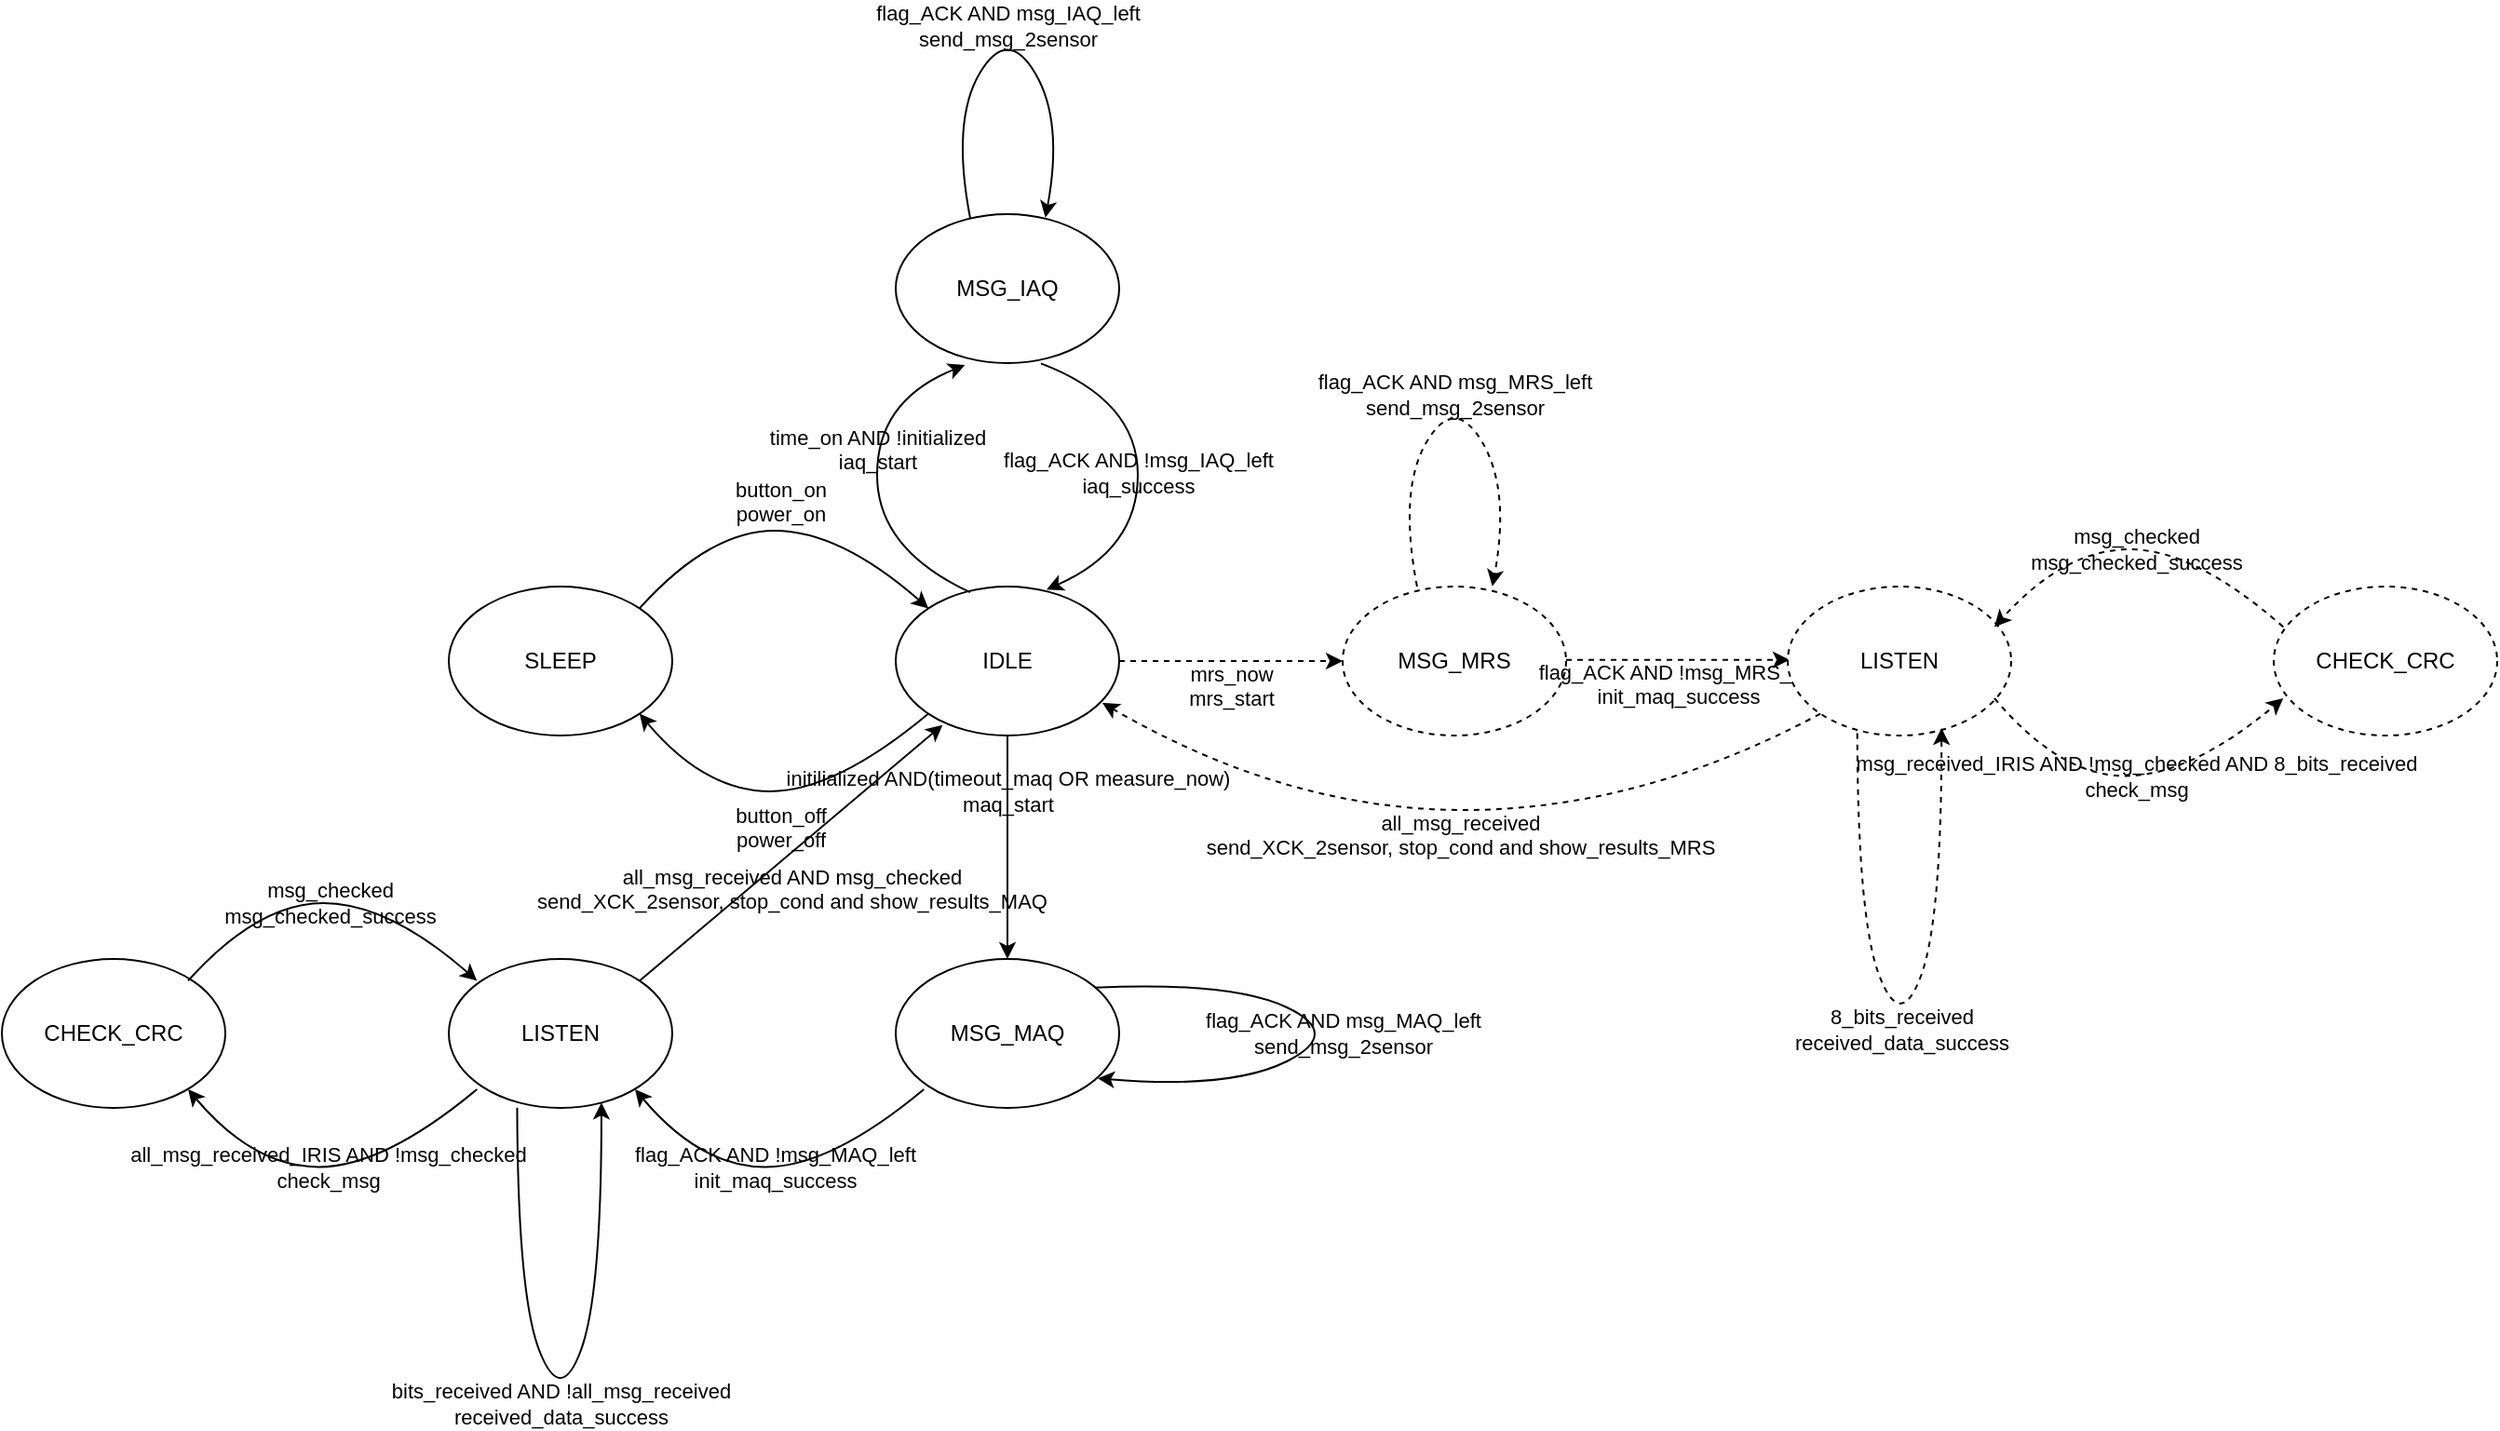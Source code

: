 <mxfile version="13.0.9" type="google"><diagram id="xmG_391eicdIHBzz3NUD" name="Page-1"><mxGraphModel dx="1944" dy="1054" grid="1" gridSize="10" guides="1" tooltips="1" connect="1" arrows="1" fold="1" page="1" pageScale="1" pageWidth="827" pageHeight="1169" math="0" shadow="0"><root><mxCell id="0"/><mxCell id="1" parent="0"/><mxCell id="2yx_JrIx052W6-UXu50i-2" value="SLEEP" style="ellipse;whiteSpace=wrap;html=1;" parent="1" vertex="1"><mxGeometry x="80" y="320" width="120" height="80" as="geometry"/></mxCell><mxCell id="2yx_JrIx052W6-UXu50i-3" value="IDLE" style="ellipse;whiteSpace=wrap;html=1;" parent="1" vertex="1"><mxGeometry x="320" y="320" width="120" height="80" as="geometry"/></mxCell><mxCell id="2yx_JrIx052W6-UXu50i-6" value="button_on&lt;br&gt;power_on" style="curved=1;endArrow=classic;html=1;exitX=1;exitY=0;exitDx=0;exitDy=0;entryX=0;entryY=0;entryDx=0;entryDy=0;verticalAlign=bottom;labelBackgroundColor=none;" parent="1" source="2yx_JrIx052W6-UXu50i-2" target="2yx_JrIx052W6-UXu50i-3" edge="1"><mxGeometry width="50" height="50" relative="1" as="geometry"><mxPoint x="210" y="290" as="sourcePoint"/><mxPoint x="260" y="240" as="targetPoint"/><Array as="points"><mxPoint x="220" y="290"/><mxPoint x="290" y="290"/></Array></mxGeometry></mxCell><mxCell id="2yx_JrIx052W6-UXu50i-7" value="button_off&lt;br&gt;power_off" style="curved=1;endArrow=classic;html=1;exitX=0;exitY=1;exitDx=0;exitDy=0;entryX=1;entryY=1;entryDx=0;entryDy=0;verticalAlign=top;labelBackgroundColor=none;" parent="1" source="2yx_JrIx052W6-UXu50i-3" target="2yx_JrIx052W6-UXu50i-2" edge="1"><mxGeometry width="50" height="50" relative="1" as="geometry"><mxPoint x="335.144" y="471.716" as="sourcePoint"/><mxPoint x="179.996" y="471.716" as="targetPoint"/><Array as="points"><mxPoint x="287.57" y="430"/><mxPoint x="217.57" y="430"/></Array></mxGeometry></mxCell><mxCell id="2yx_JrIx052W6-UXu50i-8" value="MSG_IAQ" style="ellipse;whiteSpace=wrap;html=1;" parent="1" vertex="1"><mxGeometry x="320" y="120" width="120" height="80" as="geometry"/></mxCell><mxCell id="2yx_JrIx052W6-UXu50i-10" value="time_on AND !initialized&lt;br&gt;iaq_start" style="curved=1;endArrow=classic;html=1;exitX=0.333;exitY=0.038;exitDx=0;exitDy=0;exitPerimeter=0;entryX=0.31;entryY=1.013;entryDx=0;entryDy=0;entryPerimeter=0;verticalAlign=bottom;labelBackgroundColor=none;" parent="1" source="2yx_JrIx052W6-UXu50i-3" target="2yx_JrIx052W6-UXu50i-8" edge="1"><mxGeometry width="50" height="50" relative="1" as="geometry"><mxPoint x="310" y="210" as="sourcePoint"/><mxPoint x="360" y="160" as="targetPoint"/><Array as="points"><mxPoint x="310" y="300"/><mxPoint x="310" y="220"/></Array></mxGeometry></mxCell><mxCell id="2yx_JrIx052W6-UXu50i-11" value="flag_ACK AND !msg_IAQ_left&lt;br&gt;iaq_success" style="curved=1;endArrow=classic;html=1;exitX=0.65;exitY=1.002;exitDx=0;exitDy=0;exitPerimeter=0;entryX=0.675;entryY=0.02;entryDx=0;entryDy=0;entryPerimeter=0;labelBackgroundColor=none;" parent="1" source="2yx_JrIx052W6-UXu50i-8" target="2yx_JrIx052W6-UXu50i-3" edge="1"><mxGeometry width="50" height="50" relative="1" as="geometry"><mxPoint x="401.02" y="200.0" as="sourcePoint"/><mxPoint x="404.98" y="324.0" as="targetPoint"/><Array as="points"><mxPoint x="450" y="220"/><mxPoint x="450" y="300"/></Array></mxGeometry></mxCell><mxCell id="2yx_JrIx052W6-UXu50i-12" value="flag_ACK AND msg_IAQ_left&lt;br&gt;send_msg_2sensor" style="curved=1;endArrow=classic;html=1;exitX=0.333;exitY=0.038;exitDx=0;exitDy=0;exitPerimeter=0;entryX=0.67;entryY=0.024;entryDx=0;entryDy=0;entryPerimeter=0;labelBackgroundColor=none;" parent="1" target="2yx_JrIx052W6-UXu50i-8" edge="1"><mxGeometry width="50" height="50" relative="1" as="geometry"><mxPoint x="359.96" y="122.0" as="sourcePoint"/><mxPoint x="357.2" y="-2.842e-14" as="targetPoint"/><Array as="points"><mxPoint x="350" y="70"/><mxPoint x="380" y="19"/><mxPoint x="410" y="70"/></Array></mxGeometry></mxCell><mxCell id="2yx_JrIx052W6-UXu50i-14" value="MSG_MAQ" style="ellipse;whiteSpace=wrap;html=1;" parent="1" vertex="1"><mxGeometry x="320" y="520" width="120" height="80" as="geometry"/></mxCell><mxCell id="2yx_JrIx052W6-UXu50i-18" value="flag_ACK AND msg_MAQ_left&lt;br&gt;send_msg_2sensor" style="curved=1;endArrow=classic;html=1;exitX=0.894;exitY=0.192;exitDx=0;exitDy=0;labelBackgroundColor=none;entryX=0.904;entryY=0.801;entryDx=0;entryDy=0;entryPerimeter=0;exitPerimeter=0;" parent="1" source="2yx_JrIx052W6-UXu50i-14" target="2yx_JrIx052W6-UXu50i-14" edge="1"><mxGeometry width="50" height="50" relative="1" as="geometry"><mxPoint x="419.996" y="531.716" as="sourcePoint"/><mxPoint x="458" y="590" as="targetPoint"/><Array as="points"><mxPoint x="500" y="532"/><mxPoint x="560" y="560"/><mxPoint x="500" y="590"/></Array></mxGeometry></mxCell><mxCell id="2yx_JrIx052W6-UXu50i-29" value="LISTEN" style="ellipse;whiteSpace=wrap;html=1;" parent="1" vertex="1"><mxGeometry x="80" y="520" width="120" height="80" as="geometry"/></mxCell><mxCell id="2yx_JrIx052W6-UXu50i-30" value="CHECK_CRC" style="ellipse;whiteSpace=wrap;html=1;" parent="1" vertex="1"><mxGeometry x="-160" y="520" width="120" height="80" as="geometry"/></mxCell><mxCell id="2yx_JrIx052W6-UXu50i-33" value="all_msg_received_IRIS AND !msg_checked&lt;br&gt;check_msg" style="curved=1;endArrow=classic;html=1;exitX=0;exitY=1;exitDx=0;exitDy=0;entryX=1;entryY=1;entryDx=0;entryDy=0;labelBackgroundColor=none;" parent="1" edge="1"><mxGeometry width="50" height="50" relative="1" as="geometry"><mxPoint x="95.144" y="590.004" as="sourcePoint"/><mxPoint x="-60.004" y="590.004" as="targetPoint"/><Array as="points"><mxPoint x="45.14" y="631.72"/><mxPoint x="-24.86" y="631.72"/></Array></mxGeometry></mxCell><mxCell id="2yx_JrIx052W6-UXu50i-34" value="msg_checked&lt;br&gt;msg_checked_success" style="curved=1;endArrow=classic;html=1;exitX=1;exitY=0;exitDx=0;exitDy=0;entryX=0;entryY=0;entryDx=0;entryDy=0;labelBackgroundColor=none;" parent="1" edge="1"><mxGeometry width="50" height="50" relative="1" as="geometry"><mxPoint x="-60.004" y="531.716" as="sourcePoint"/><mxPoint x="95.144" y="531.716" as="targetPoint"/><Array as="points"><mxPoint x="-22.43" y="490"/><mxPoint x="47.57" y="490"/></Array></mxGeometry></mxCell><mxCell id="2yx_JrIx052W6-UXu50i-36" value="all_msg_received AND msg_checked&lt;br&gt;send_XCK_2sensor, stop_cond and show_results_MAQ" style="endArrow=classic;html=1;entryX=0.21;entryY=0.929;entryDx=0;entryDy=0;entryPerimeter=0;exitX=1;exitY=0;exitDx=0;exitDy=0;verticalAlign=top;labelBackgroundColor=none;" parent="1" source="2yx_JrIx052W6-UXu50i-29" target="2yx_JrIx052W6-UXu50i-3" edge="1"><mxGeometry width="50" height="50" relative="1" as="geometry"><mxPoint x="100" y="570" as="sourcePoint"/><mxPoint x="150" y="520" as="targetPoint"/></mxGeometry></mxCell><mxCell id="2yx_JrIx052W6-UXu50i-37" value="MSG_MRS" style="ellipse;whiteSpace=wrap;html=1;dashed=1;" parent="1" vertex="1"><mxGeometry x="560" y="320" width="120" height="80" as="geometry"/></mxCell><mxCell id="2yx_JrIx052W6-UXu50i-40" value="initilialized AND(timeout_maq OR measure_now)&lt;br&gt;maq_start" style="endArrow=classic;html=1;exitX=0.5;exitY=1;exitDx=0;exitDy=0;entryX=0.5;entryY=0;entryDx=0;entryDy=0;labelBackgroundColor=none;" parent="1" source="2yx_JrIx052W6-UXu50i-3" target="2yx_JrIx052W6-UXu50i-14" edge="1"><mxGeometry x="-0.5" width="50" height="50" relative="1" as="geometry"><mxPoint x="440" y="520" as="sourcePoint"/><mxPoint x="490" y="470" as="targetPoint"/><mxPoint as="offset"/></mxGeometry></mxCell><mxCell id="2yx_JrIx052W6-UXu50i-41" value="&lt;br&gt;&lt;br&gt;&lt;span style=&quot;font-family: &amp;quot;helvetica&amp;quot; ; font-size: 11px ; font-style: normal ; font-weight: 400 ; letter-spacing: normal ; text-align: center ; text-indent: 0px ; text-transform: none ; word-spacing: 0px ; float: none ; display: inline&quot;&gt;mrs_now&lt;/span&gt;&lt;br style=&quot;font-family: &amp;quot;helvetica&amp;quot; ; font-size: 11px ; font-style: normal ; font-weight: 400 ; letter-spacing: normal ; text-align: center ; text-indent: 0px ; text-transform: none ; word-spacing: 0px&quot;&gt;&lt;span style=&quot;font-family: &amp;quot;helvetica&amp;quot; ; font-size: 11px ; font-style: normal ; font-weight: 400 ; letter-spacing: normal ; text-align: center ; text-indent: 0px ; text-transform: none ; word-spacing: 0px ; float: none ; display: inline&quot;&gt;mrs_start&lt;/span&gt;&lt;br&gt;" style="endArrow=classic;html=1;exitX=1;exitY=0.5;exitDx=0;exitDy=0;entryX=0;entryY=0.5;entryDx=0;entryDy=0;labelBackgroundColor=none;dashed=1;" parent="1" source="2yx_JrIx052W6-UXu50i-3" target="2yx_JrIx052W6-UXu50i-37" edge="1"><mxGeometry width="50" height="50" relative="1" as="geometry"><mxPoint x="440" y="520" as="sourcePoint"/><mxPoint x="490" y="470" as="targetPoint"/></mxGeometry></mxCell><mxCell id="2yx_JrIx052W6-UXu50i-47" value="&lt;br&gt;&lt;br&gt;&lt;span style=&quot;font-family: &amp;#34;helvetica&amp;#34; ; font-size: 11px ; font-style: normal ; font-weight: 400 ; letter-spacing: normal ; text-align: center ; text-indent: 0px ; text-transform: none ; word-spacing: 0px ; float: none ; display: inline&quot;&gt;flag_ACK AND !msg_MRS_left&lt;/span&gt;&lt;br style=&quot;font-family: &amp;#34;helvetica&amp;#34; ; font-size: 11px ; font-style: normal ; font-weight: 400 ; letter-spacing: normal ; text-align: center ; text-indent: 0px ; text-transform: none ; word-spacing: 0px&quot;&gt;&lt;span style=&quot;font-family: &amp;#34;helvetica&amp;#34; ; font-size: 11px ; font-style: normal ; font-weight: 400 ; letter-spacing: normal ; text-align: center ; text-indent: 0px ; text-transform: none ; word-spacing: 0px ; float: none ; display: inline&quot;&gt;init_maq_success&lt;/span&gt;" style="endArrow=classic;html=1;exitX=1;exitY=0.5;exitDx=0;exitDy=0;entryX=0;entryY=0.5;entryDx=0;entryDy=0;labelBackgroundColor=none;dashed=1;" parent="1" edge="1"><mxGeometry width="50" height="50" relative="1" as="geometry"><mxPoint x="680.0" y="359.41" as="sourcePoint"/><mxPoint x="800.0" y="359.41" as="targetPoint"/></mxGeometry></mxCell><mxCell id="2yx_JrIx052W6-UXu50i-53" value="LISTEN" style="ellipse;whiteSpace=wrap;html=1;dashed=1;" parent="1" vertex="1"><mxGeometry x="799" y="320" width="120" height="80" as="geometry"/></mxCell><mxCell id="y63Z1V604zQ70VEAd2-p-1" value="&lt;span style=&quot;font-family: &amp;#34;helvetica&amp;#34;&quot;&gt;flag_ACK AND msg_MRS_left&lt;/span&gt;&lt;br style=&quot;font-family: &amp;#34;helvetica&amp;#34;&quot;&gt;&lt;span style=&quot;font-family: &amp;#34;helvetica&amp;#34;&quot;&gt;send_msg_2sensor&lt;/span&gt;" style="curved=1;endArrow=classic;html=1;exitX=0.333;exitY=0.038;exitDx=0;exitDy=0;exitPerimeter=0;entryX=0.67;entryY=0.024;entryDx=0;entryDy=0;entryPerimeter=0;labelBackgroundColor=none;dashed=1;" parent="1" edge="1"><mxGeometry width="50" height="50" relative="1" as="geometry"><mxPoint x="599.96" y="320" as="sourcePoint"/><mxPoint x="640.4" y="319.92" as="targetPoint"/><Array as="points"><mxPoint x="590" y="268"/><mxPoint x="620" y="217"/><mxPoint x="650" y="268"/></Array></mxGeometry></mxCell><mxCell id="y63Z1V604zQ70VEAd2-p-7" value="flag_ACK AND !msg_MAQ_left&lt;br&gt;init_maq_success" style="curved=1;endArrow=classic;html=1;exitX=0;exitY=1;exitDx=0;exitDy=0;entryX=1;entryY=1;entryDx=0;entryDy=0;labelBackgroundColor=none;" parent="1" edge="1"><mxGeometry width="50" height="50" relative="1" as="geometry"><mxPoint x="335.144" y="590.004" as="sourcePoint"/><mxPoint x="179.996" y="590.004" as="targetPoint"/><Array as="points"><mxPoint x="285.14" y="631.72"/><mxPoint x="215.14" y="631.72"/></Array></mxGeometry></mxCell><mxCell id="y63Z1V604zQ70VEAd2-p-8" value="bits_received AND !all_msg_received&lt;br&gt;received_data_success" style="curved=1;endArrow=classic;html=1;entryX=0.683;entryY=0.964;entryDx=0;entryDy=0;entryPerimeter=0;exitX=0.306;exitY=0.999;exitDx=0;exitDy=0;exitPerimeter=0;" parent="1" source="2yx_JrIx052W6-UXu50i-29" target="2yx_JrIx052W6-UXu50i-29" edge="1"><mxGeometry width="50" height="50" relative="1" as="geometry"><mxPoint x="110" y="730" as="sourcePoint"/><mxPoint x="160" y="680" as="targetPoint"/><Array as="points"><mxPoint x="117" y="700"/><mxPoint x="140" y="760"/><mxPoint x="162" y="700"/></Array></mxGeometry></mxCell><mxCell id="y63Z1V604zQ70VEAd2-p-10" value="8_bits_received&lt;br&gt;received_data_success" style="curved=1;endArrow=classic;html=1;entryX=0.683;entryY=0.964;entryDx=0;entryDy=0;entryPerimeter=0;exitX=0.306;exitY=0.999;exitDx=0;exitDy=0;exitPerimeter=0;dashed=1;" parent="1" edge="1"><mxGeometry width="50" height="50" relative="1" as="geometry"><mxPoint x="836.36" y="398.8" as="sourcePoint"/><mxPoint x="881.6" y="396.0" as="targetPoint"/><Array as="points"><mxPoint x="836.64" y="498.88"/><mxPoint x="859.64" y="558.88"/><mxPoint x="881.64" y="498.88"/></Array></mxGeometry></mxCell><mxCell id="y63Z1V604zQ70VEAd2-p-11" value="msg_checked&lt;br&gt;msg_checked_success" style="curved=1;endArrow=classic;html=1;exitX=1;exitY=0;exitDx=0;exitDy=0;entryX=0;entryY=0;entryDx=0;entryDy=0;labelBackgroundColor=none;dashed=1;" parent="1" edge="1"><mxGeometry width="50" height="50" relative="1" as="geometry"><mxPoint x="1065.144" y="341.716" as="sourcePoint"/><mxPoint x="909.996" y="341.716" as="targetPoint"/><Array as="points"><mxPoint x="1017.57" y="300"/><mxPoint x="947.57" y="300"/></Array></mxGeometry></mxCell><mxCell id="y63Z1V604zQ70VEAd2-p-12" value="msg_received_IRIS AND !msg_checked AND 8_bits_received&lt;br&gt;check_msg" style="curved=1;endArrow=classic;html=1;exitX=0;exitY=1;exitDx=0;exitDy=0;entryX=1;entryY=1;entryDx=0;entryDy=0;labelBackgroundColor=none;dashed=1;" parent="1" edge="1"><mxGeometry width="50" height="50" relative="1" as="geometry"><mxPoint x="909.996" y="380.004" as="sourcePoint"/><mxPoint x="1065.144" y="380.004" as="targetPoint"/><Array as="points"><mxPoint x="945.14" y="421.72"/><mxPoint x="1015.14" y="421.72"/></Array></mxGeometry></mxCell><mxCell id="y63Z1V604zQ70VEAd2-p-13" value="CHECK_CRC" style="ellipse;whiteSpace=wrap;html=1;dashed=1;" parent="1" vertex="1"><mxGeometry x="1060" y="320" width="120" height="80" as="geometry"/></mxCell><mxCell id="y63Z1V604zQ70VEAd2-p-14" value="&lt;br&gt;&lt;br&gt;&lt;span style=&quot;font-family: &amp;#34;helvetica&amp;#34; ; font-size: 11px ; font-style: normal ; font-weight: 400 ; letter-spacing: normal ; text-align: center ; text-indent: 0px ; text-transform: none ; word-spacing: 0px ; float: none ; display: inline&quot;&gt;all_msg_received&lt;/span&gt;&lt;br style=&quot;font-family: &amp;#34;helvetica&amp;#34; ; font-size: 11px ; font-style: normal ; font-weight: 400 ; letter-spacing: normal ; text-align: center ; text-indent: 0px ; text-transform: none ; word-spacing: 0px&quot;&gt;&lt;span style=&quot;font-family: &amp;#34;helvetica&amp;#34; ; font-size: 11px ; font-style: normal ; font-weight: 400 ; letter-spacing: normal ; text-align: center ; text-indent: 0px ; text-transform: none ; word-spacing: 0px ; float: none ; display: inline&quot;&gt;send_XCK_2sensor, stop_cond and show_results_MRS&lt;/span&gt;&lt;br&gt;" style="curved=1;endArrow=classic;html=1;entryX=0.925;entryY=0.781;entryDx=0;entryDy=0;entryPerimeter=0;exitX=0;exitY=1;exitDx=0;exitDy=0;labelBackgroundColor=none;dashed=1;" parent="1" source="2yx_JrIx052W6-UXu50i-53" target="2yx_JrIx052W6-UXu50i-3" edge="1"><mxGeometry width="50" height="50" relative="1" as="geometry"><mxPoint x="490" y="480" as="sourcePoint"/><mxPoint x="540" y="430" as="targetPoint"/><Array as="points"><mxPoint x="720" y="440"/><mxPoint x="530" y="440"/></Array></mxGeometry></mxCell></root></mxGraphModel></diagram></mxfile>